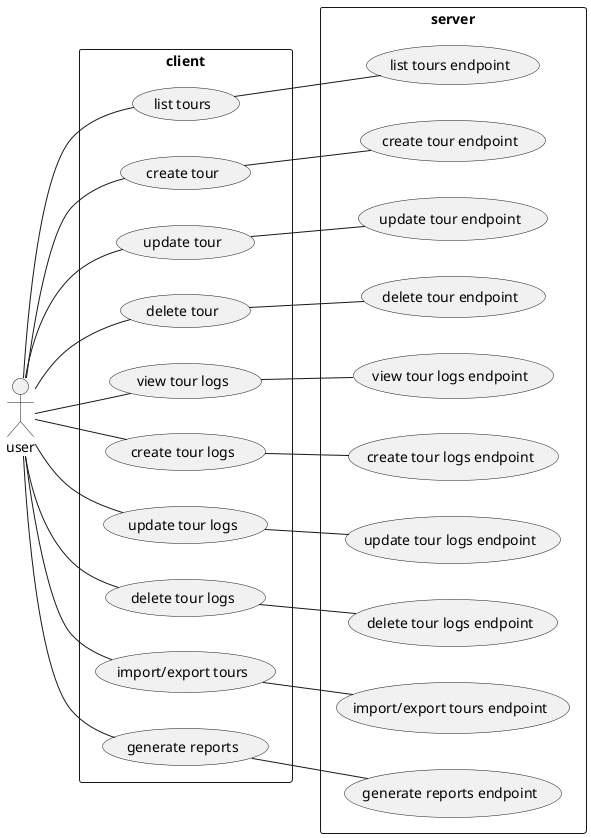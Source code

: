 @startuml
left to right direction
actor user
rectangle client {
    user -- (list tours)
    user -- (create tour)
    user -- (update tour)
    user -- (delete tour)
    user -- (view tour logs)
    user -- (create tour logs)
    user -- (update tour logs)
    user -- (delete tour logs)
    user -- (import/export tours)
    user -- (generate reports)
}
rectangle server {
    (list tours) --(list tours endpoint)
    (create tour) -- (create tour endpoint)
    (update tour) -- (update tour endpoint)
    (delete tour) -- (delete tour endpoint)
    (view tour logs) -- (view tour logs endpoint)
    (create tour logs) -- (create tour logs endpoint)
    (update tour logs) -- (update tour logs endpoint)
    (delete tour logs) -- (delete tour logs endpoint)
    (import/export tours) -- (import/export tours endpoint)
    (generate reports) -- (generate reports endpoint)
}
@enduml